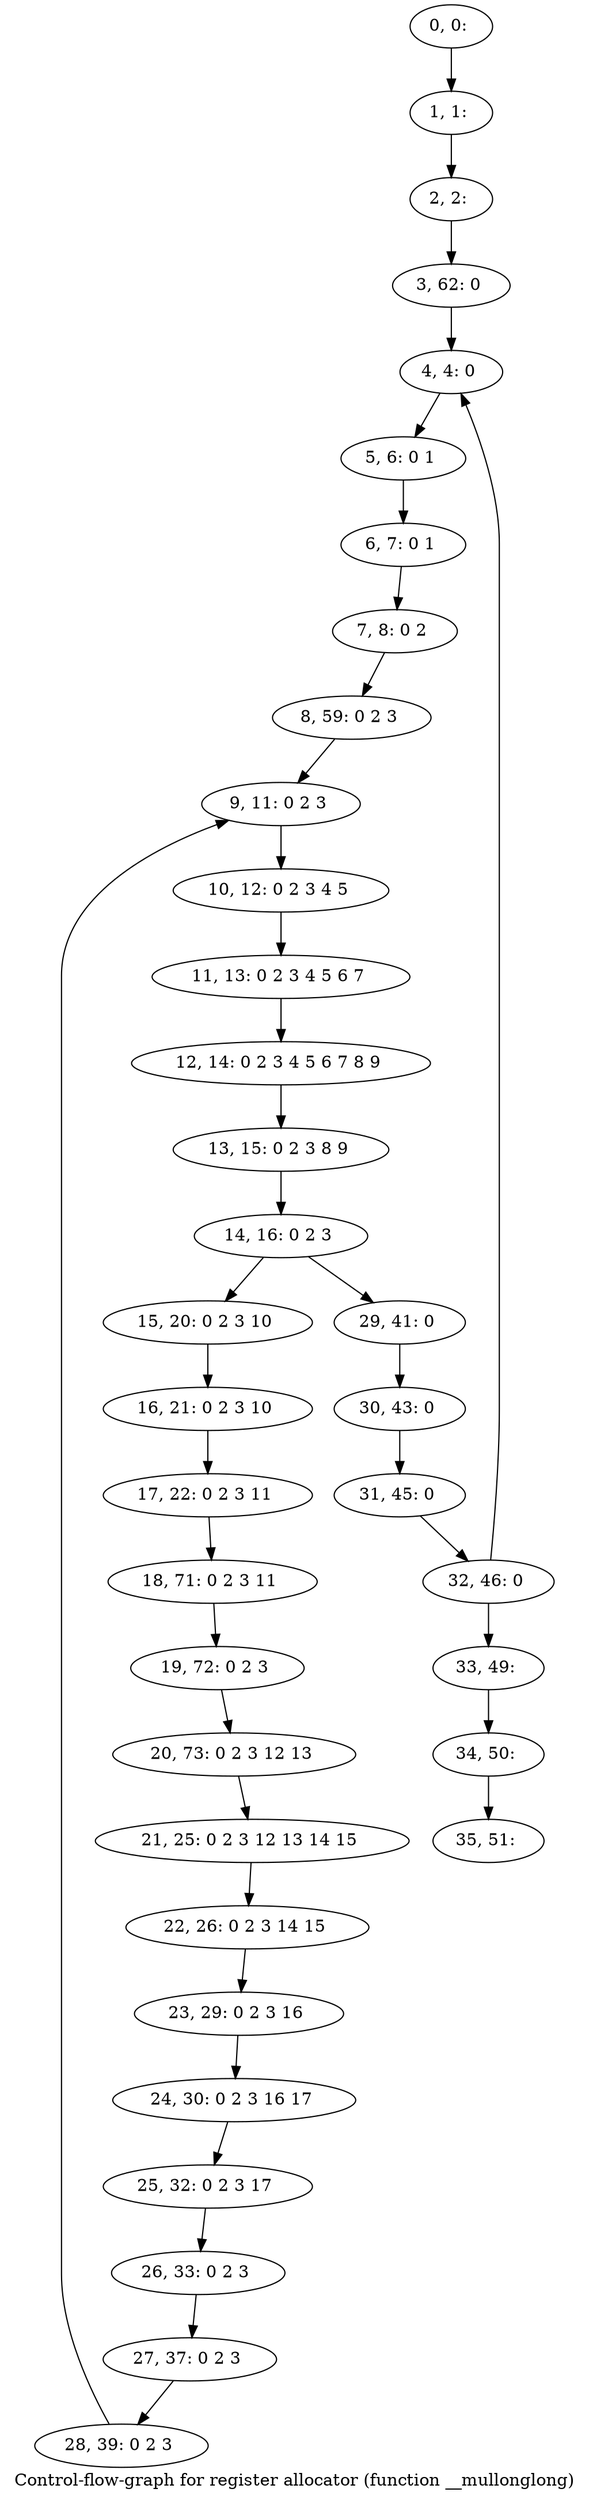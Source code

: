 digraph G {
graph [label="Control-flow-graph for register allocator (function __mullonglong)"]
0[label="0, 0: "];
1[label="1, 1: "];
2[label="2, 2: "];
3[label="3, 62: 0 "];
4[label="4, 4: 0 "];
5[label="5, 6: 0 1 "];
6[label="6, 7: 0 1 "];
7[label="7, 8: 0 2 "];
8[label="8, 59: 0 2 3 "];
9[label="9, 11: 0 2 3 "];
10[label="10, 12: 0 2 3 4 5 "];
11[label="11, 13: 0 2 3 4 5 6 7 "];
12[label="12, 14: 0 2 3 4 5 6 7 8 9 "];
13[label="13, 15: 0 2 3 8 9 "];
14[label="14, 16: 0 2 3 "];
15[label="15, 20: 0 2 3 10 "];
16[label="16, 21: 0 2 3 10 "];
17[label="17, 22: 0 2 3 11 "];
18[label="18, 71: 0 2 3 11 "];
19[label="19, 72: 0 2 3 "];
20[label="20, 73: 0 2 3 12 13 "];
21[label="21, 25: 0 2 3 12 13 14 15 "];
22[label="22, 26: 0 2 3 14 15 "];
23[label="23, 29: 0 2 3 16 "];
24[label="24, 30: 0 2 3 16 17 "];
25[label="25, 32: 0 2 3 17 "];
26[label="26, 33: 0 2 3 "];
27[label="27, 37: 0 2 3 "];
28[label="28, 39: 0 2 3 "];
29[label="29, 41: 0 "];
30[label="30, 43: 0 "];
31[label="31, 45: 0 "];
32[label="32, 46: 0 "];
33[label="33, 49: "];
34[label="34, 50: "];
35[label="35, 51: "];
0->1 ;
1->2 ;
2->3 ;
3->4 ;
4->5 ;
5->6 ;
6->7 ;
7->8 ;
8->9 ;
9->10 ;
10->11 ;
11->12 ;
12->13 ;
13->14 ;
14->15 ;
14->29 ;
15->16 ;
16->17 ;
17->18 ;
18->19 ;
19->20 ;
20->21 ;
21->22 ;
22->23 ;
23->24 ;
24->25 ;
25->26 ;
26->27 ;
27->28 ;
28->9 ;
29->30 ;
30->31 ;
31->32 ;
32->33 ;
32->4 ;
33->34 ;
34->35 ;
}
